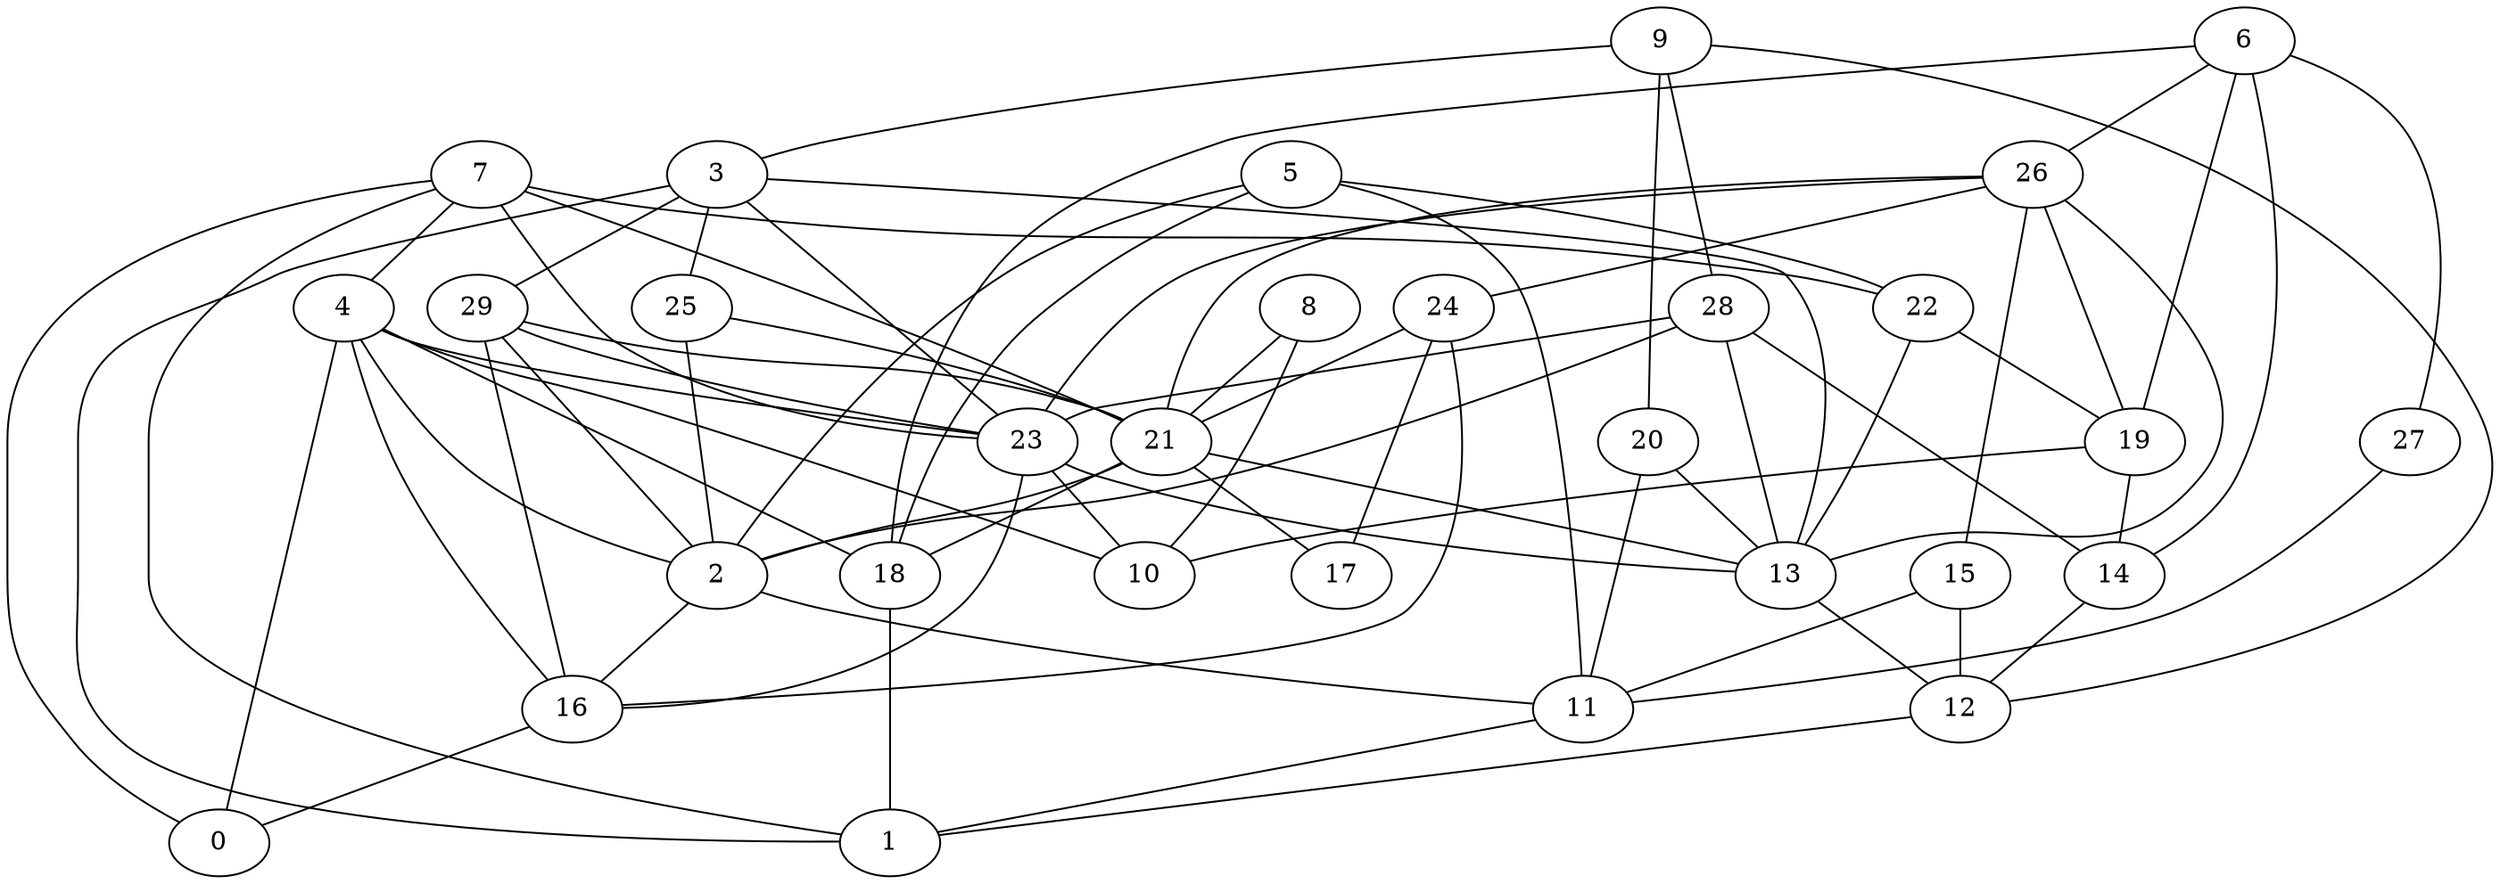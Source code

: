 digraph GG_graph {

subgraph G_graph {
edge [color = black]
"8" -> "10" [dir = none]
"8" -> "21" [dir = none]
"20" -> "13" [dir = none]
"20" -> "11" [dir = none]
"24" -> "16" [dir = none]
"24" -> "21" [dir = none]
"24" -> "17" [dir = none]
"19" -> "10" [dir = none]
"19" -> "14" [dir = none]
"16" -> "0" [dir = none]
"6" -> "18" [dir = none]
"6" -> "26" [dir = none]
"6" -> "19" [dir = none]
"6" -> "14" [dir = none]
"6" -> "27" [dir = none]
"3" -> "23" [dir = none]
"3" -> "25" [dir = none]
"3" -> "13" [dir = none]
"14" -> "12" [dir = none]
"26" -> "19" [dir = none]
"26" -> "21" [dir = none]
"26" -> "24" [dir = none]
"26" -> "15" [dir = none]
"28" -> "23" [dir = none]
"28" -> "13" [dir = none]
"29" -> "21" [dir = none]
"29" -> "23" [dir = none]
"29" -> "16" [dir = none]
"15" -> "11" [dir = none]
"15" -> "12" [dir = none]
"22" -> "19" [dir = none]
"22" -> "13" [dir = none]
"9" -> "20" [dir = none]
"9" -> "28" [dir = none]
"9" -> "3" [dir = none]
"5" -> "11" [dir = none]
"5" -> "2" [dir = none]
"5" -> "22" [dir = none]
"27" -> "11" [dir = none]
"7" -> "0" [dir = none]
"7" -> "21" [dir = none]
"7" -> "4" [dir = none]
"7" -> "1" [dir = none]
"7" -> "23" [dir = none]
"4" -> "0" [dir = none]
"4" -> "23" [dir = none]
"4" -> "2" [dir = none]
"4" -> "16" [dir = none]
"18" -> "1" [dir = none]
"11" -> "1" [dir = none]
"25" -> "2" [dir = none]
"25" -> "21" [dir = none]
"2" -> "11" [dir = none]
"21" -> "17" [dir = none]
"21" -> "2" [dir = none]
"21" -> "18" [dir = none]
"23" -> "13" [dir = none]
"23" -> "10" [dir = none]
"26" -> "13" [dir = none]
"4" -> "18" [dir = none]
"4" -> "10" [dir = none]
"3" -> "1" [dir = none]
"28" -> "14" [dir = none]
"5" -> "18" [dir = none]
"29" -> "2" [dir = none]
"7" -> "22" [dir = none]
"12" -> "1" [dir = none]
"26" -> "23" [dir = none]
"23" -> "16" [dir = none]
"9" -> "12" [dir = none]
"2" -> "16" [dir = none]
"28" -> "2" [dir = none]
"3" -> "29" [dir = none]
"13" -> "12" [dir = none]
"21" -> "13" [dir = none]
}

}
